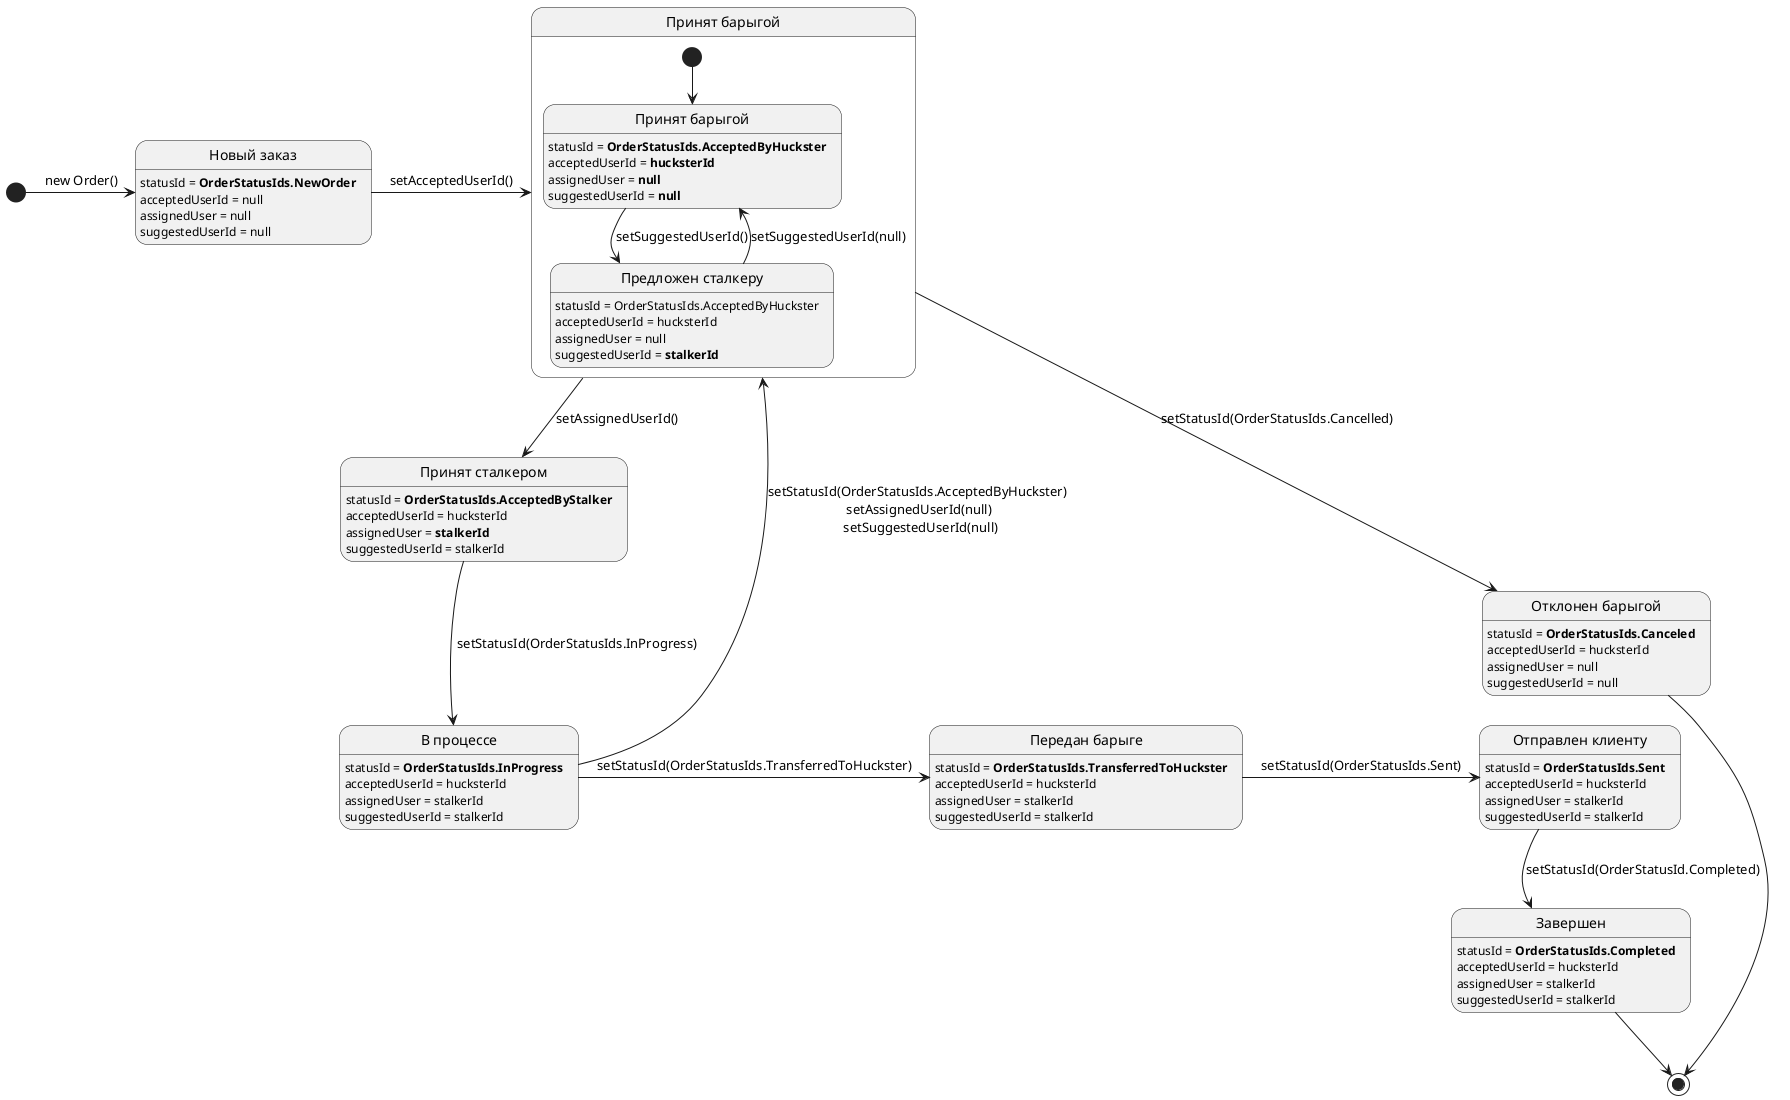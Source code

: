 @startuml
state "Новый заказ" as NewOrder
state "Принят барыгой" as AcceptedByHuckster 
state "Принят сталкером" as AcceptedByStalker
state "В процессе" as InProgress
state "Передан барыге" as TransferredToHuckster
state "Отправлен клиенту" as Sent
state "Завершен" as Completed
state "Отклонен барыгой" as Canceled

NewOrder: statusId = **OrderStatusIds.NewOrder**
NewOrder: acceptedUserId = null
NewOrder: assignedUser = null
NewOrder: suggestedUserId = null

[*] -right-> NewOrder: new Order()

NewOrder-right-> AcceptedByHuckster: setAcceptedUserId()

state "Принят барыгой" as AcceptedByHuckster {
    
    state SuggestedToStalker2 as "Предложен сталкеру"
    state AcceptedByHuckster2 as "Принят барыгой"


    AcceptedByHuckster2 : statusId = **OrderStatusIds.AcceptedByHuckster**
    AcceptedByHuckster2 : acceptedUserId = **hucksterId**
    AcceptedByHuckster2 : assignedUser = **null**
    AcceptedByHuckster2 : suggestedUserId = **null**


    [*] --> AcceptedByHuckster2 
    AcceptedByHuckster2 --> SuggestedToStalker2 : setSuggestedUserId()
    SuggestedToStalker2 -up-> AcceptedByHuckster2 : setSuggestedUserId(null)

    SuggestedToStalker2 : statusId = OrderStatusIds.AcceptedByHuckster
    SuggestedToStalker2 : acceptedUserId = hucksterId
    SuggestedToStalker2 : assignedUser = null
    SuggestedToStalker2 : suggestedUserId = **stalkerId**
}


AcceptedByHuckster --> AcceptedByStalker: setAssignedUserId()
AcceptedByHuckster --> Canceled: setStatusId(OrderStatusIds.Cancelled)

Canceled: statusId = **OrderStatusIds.Canceled**
Canceled: acceptedUserId = hucksterId
Canceled: assignedUser = null
Canceled: suggestedUserId = null


AcceptedByStalker: statusId = **OrderStatusIds.AcceptedByStalker**
AcceptedByStalker: acceptedUserId = hucksterId
AcceptedByStalker: assignedUser = **stalkerId**
AcceptedByStalker: suggestedUserId = stalkerId

AcceptedByStalker --> InProgress: setStatusId(OrderStatusIds.InProgress)

InProgress: statusId = **OrderStatusIds.InProgress**
InProgress: acceptedUserId = hucksterId
InProgress: assignedUser = stalkerId
InProgress: suggestedUserId = stalkerId

InProgress -right-> TransferredToHuckster: setStatusId(OrderStatusIds.TransferredToHuckster)

TransferredToHuckster: statusId = **OrderStatusIds.TransferredToHuckster**
TransferredToHuckster: acceptedUserId = hucksterId
TransferredToHuckster: assignedUser = stalkerId
TransferredToHuckster: suggestedUserId = stalkerId

InProgress --> AcceptedByHuckster: setStatusId(OrderStatusIds.AcceptedByHuckster) \n setAssignedUserId(null) \n setSuggestedUserId(null)

TransferredToHuckster -right-> Sent : setStatusId(OrderStatusIds.Sent)

Sent : statusId = **OrderStatusIds.Sent**
Sent : acceptedUserId = hucksterId
Sent : assignedUser = stalkerId
Sent : suggestedUserId = stalkerId


Sent --> Completed: setStatusId(OrderStatusId.Completed)

Completed: statusId = **OrderStatusIds.Completed**
Completed : acceptedUserId = hucksterId
Completed: assignedUser = stalkerId
Completed: suggestedUserId = stalkerId

Completed --> [*]
Canceled --> [*]
@enduml